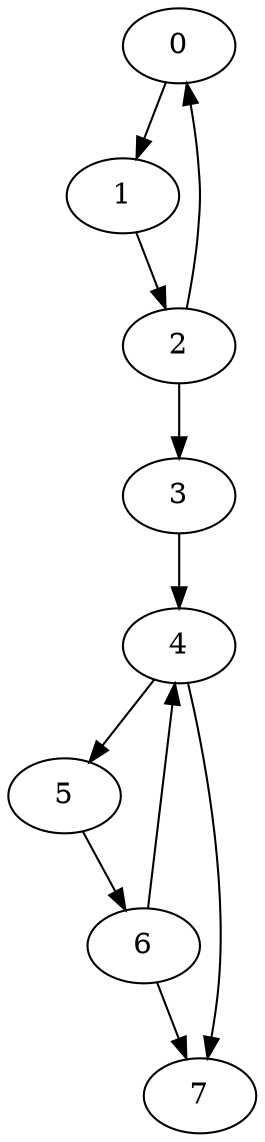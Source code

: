 digraph g1{
    0 -> 1
    1 -> 2
    2 -> 0
    2 -> 3
    3 -> 4
    4 -> 5
    5 -> 6
    6 -> 7
    4 -> 7
    6 -> 4 
}